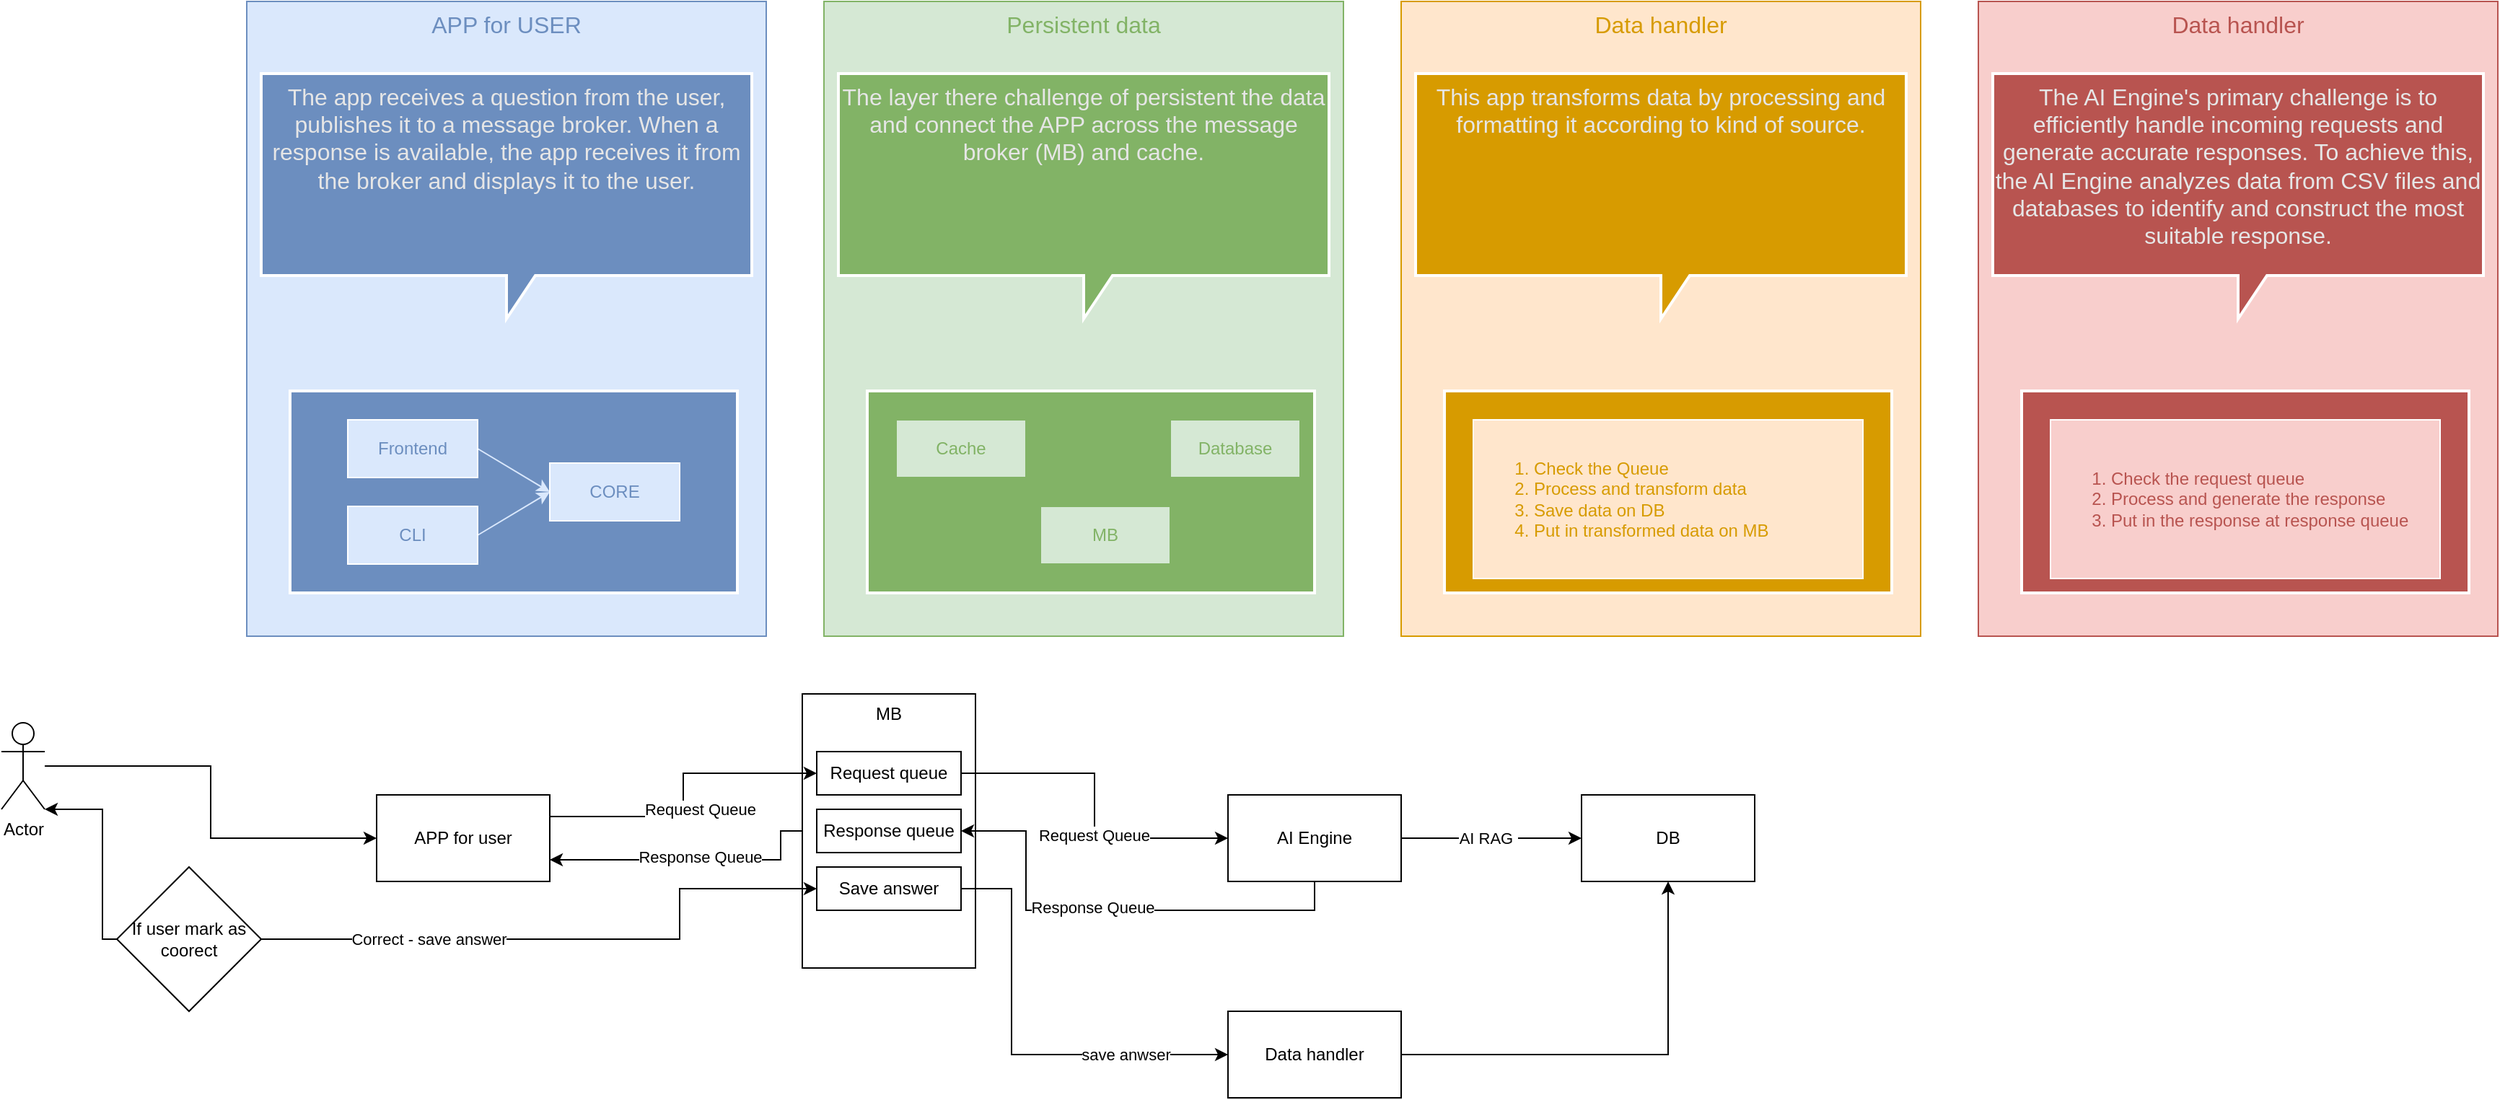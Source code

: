 <mxfile version="24.8.2">
  <diagram name="Page-1" id="_6Ou2vyIiJacVviFSDDl">
    <mxGraphModel dx="1861" dy="615" grid="1" gridSize="10" guides="1" tooltips="1" connect="1" arrows="1" fold="1" page="1" pageScale="1" pageWidth="850" pageHeight="1100" math="0" shadow="0">
      <root>
        <mxCell id="0" />
        <mxCell id="1" parent="0" />
        <mxCell id="4Rh9HGUH51ezD_pu8aO8-1" value="&lt;font color=&quot;#6c8ebf&quot; style=&quot;font-size: 16px;&quot;&gt;APP for USER&lt;/font&gt;" style="rounded=0;whiteSpace=wrap;html=1;verticalAlign=top;fillColor=#DAE8FC;strokeColor=#6C8EBF;" vertex="1" parent="1">
          <mxGeometry x="40" y="120" width="360" height="440" as="geometry" />
        </mxCell>
        <mxCell id="4Rh9HGUH51ezD_pu8aO8-2" value="&lt;span id=&quot;docs-internal-guid-0b733362-7fff-4ea3-4a3c-9b98c2995169&quot;&gt;&lt;p style=&quot;line-height:1.2;margin-top:0pt;margin-bottom:0pt;&quot; dir=&quot;ltr&quot;&gt;&lt;span style=&quot;font-size: 12pt; font-family: Arial, sans-serif; background-color: transparent; font-variant-numeric: normal; font-variant-east-asian: normal; font-variant-alternates: normal; font-variant-position: normal; font-variant-emoji: normal; vertical-align: baseline; white-space-collapse: preserve;&quot;&gt;&lt;font color=&quot;#e6e6e6&quot;&gt;The app receives a question from the user, publishes it to a message broker. When a response is available, the app receives it from the broker and displays it to the user.&lt;/font&gt;&lt;/span&gt;&lt;/p&gt;&lt;div&gt;&lt;span style=&quot;font-size: 12pt; font-family: Arial, sans-serif; background-color: transparent; font-variant-numeric: normal; font-variant-east-asian: normal; font-variant-alternates: normal; font-variant-position: normal; font-variant-emoji: normal; vertical-align: baseline; white-space-collapse: preserve;&quot;&gt;&lt;br&gt;&lt;/span&gt;&lt;/div&gt;&lt;/span&gt;" style="shape=callout;whiteSpace=wrap;html=1;perimeter=calloutPerimeter;fillColor=#6C8EBF;strokeColor=#FFFFFF;strokeWidth=2;verticalAlign=top;" vertex="1" parent="1">
          <mxGeometry x="50" y="170" width="340" height="170" as="geometry" />
        </mxCell>
        <mxCell id="4Rh9HGUH51ezD_pu8aO8-3" value="" style="rounded=0;whiteSpace=wrap;html=1;strokeColor=#FFFFFF;fillColor=#6C8EBF;strokeWidth=2;" vertex="1" parent="1">
          <mxGeometry x="70" y="390" width="310" height="140" as="geometry" />
        </mxCell>
        <mxCell id="4Rh9HGUH51ezD_pu8aO8-13" style="rounded=0;orthogonalLoop=1;jettySize=auto;html=1;entryX=0;entryY=0.5;entryDx=0;entryDy=0;exitX=1;exitY=0.5;exitDx=0;exitDy=0;strokeColor=#DAE8FC;" edge="1" parent="1" source="4Rh9HGUH51ezD_pu8aO8-4" target="4Rh9HGUH51ezD_pu8aO8-6">
          <mxGeometry relative="1" as="geometry" />
        </mxCell>
        <mxCell id="4Rh9HGUH51ezD_pu8aO8-4" value="Frontend" style="rounded=0;whiteSpace=wrap;html=1;fillColor=#DAE8FC;strokeColor=#FFFFFF;fontColor=#6C8EBF;" vertex="1" parent="1">
          <mxGeometry x="110" y="410" width="90" height="40" as="geometry" />
        </mxCell>
        <mxCell id="4Rh9HGUH51ezD_pu8aO8-14" style="rounded=0;orthogonalLoop=1;jettySize=auto;html=1;entryX=0;entryY=0.5;entryDx=0;entryDy=0;exitX=1;exitY=0.5;exitDx=0;exitDy=0;strokeColor=#DAE8FC;" edge="1" parent="1" source="4Rh9HGUH51ezD_pu8aO8-5" target="4Rh9HGUH51ezD_pu8aO8-6">
          <mxGeometry relative="1" as="geometry" />
        </mxCell>
        <mxCell id="4Rh9HGUH51ezD_pu8aO8-5" value="CLI" style="rounded=0;whiteSpace=wrap;html=1;fillColor=#DAE8FC;strokeColor=#FFFFFF;fontColor=#6C8EBF;" vertex="1" parent="1">
          <mxGeometry x="110" y="470" width="90" height="40" as="geometry" />
        </mxCell>
        <mxCell id="4Rh9HGUH51ezD_pu8aO8-6" value="CORE" style="rounded=0;whiteSpace=wrap;html=1;fillColor=#DAE8FC;strokeColor=#FFFFFF;fontColor=#6C8EBF;" vertex="1" parent="1">
          <mxGeometry x="250" y="440" width="90" height="40" as="geometry" />
        </mxCell>
        <mxCell id="4Rh9HGUH51ezD_pu8aO8-7" value="&lt;font color=&quot;#82b366&quot; style=&quot;font-size: 16px;&quot;&gt;Persistent data&lt;/font&gt;" style="rounded=0;whiteSpace=wrap;html=1;verticalAlign=top;fillColor=#d5e8d4;strokeColor=#82b366;" vertex="1" parent="1">
          <mxGeometry x="440" y="120" width="360" height="440" as="geometry" />
        </mxCell>
        <mxCell id="4Rh9HGUH51ezD_pu8aO8-8" value="&lt;span id=&quot;docs-internal-guid-0b733362-7fff-4ea3-4a3c-9b98c2995169&quot;&gt;&lt;font color=&quot;#e6e6e6&quot;&gt;&lt;p style=&quot;line-height:1.2;margin-top:0pt;margin-bottom:0pt;&quot; dir=&quot;ltr&quot;&gt;&lt;span id=&quot;docs-internal-guid-7b22f9f0-7fff-ddb9-b5e7-70d76967f449&quot;&gt;&lt;/span&gt;&lt;/p&gt;&lt;p style=&quot;line-height:1.2;margin-top:0pt;margin-bottom:0pt;&quot; dir=&quot;ltr&quot;&gt;&lt;span style=&quot;font-size: 12pt; font-family: Arial, sans-serif; background-color: transparent; font-weight: 400; font-style: normal; font-variant: normal; text-decoration: none; vertical-align: baseline; white-space: pre-wrap;&quot;&gt;The layer there challenge of persistent the data and connect the APP across the message broker (MB) and cache.&lt;/span&gt;&lt;/p&gt;&lt;/font&gt;&lt;/span&gt;" style="shape=callout;whiteSpace=wrap;html=1;perimeter=calloutPerimeter;fillColor=#82B366;strokeColor=#FFFFFF;strokeWidth=2;verticalAlign=top;" vertex="1" parent="1">
          <mxGeometry x="450" y="170" width="340" height="170" as="geometry" />
        </mxCell>
        <mxCell id="4Rh9HGUH51ezD_pu8aO8-9" value="" style="rounded=0;whiteSpace=wrap;html=1;strokeColor=#FFFFFF;fillColor=#82B366;strokeWidth=2;" vertex="1" parent="1">
          <mxGeometry x="470" y="390" width="310" height="140" as="geometry" />
        </mxCell>
        <mxCell id="4Rh9HGUH51ezD_pu8aO8-10" value="Cache" style="rounded=0;whiteSpace=wrap;html=1;fillColor=#d5e8d4;strokeColor=#82b366;fontColor=#82B366;" vertex="1" parent="1">
          <mxGeometry x="490" y="410" width="90" height="40" as="geometry" />
        </mxCell>
        <mxCell id="4Rh9HGUH51ezD_pu8aO8-11" value="MB" style="rounded=0;whiteSpace=wrap;html=1;fillColor=#d5e8d4;strokeColor=#82b366;fontColor=#82B366;" vertex="1" parent="1">
          <mxGeometry x="590" y="470" width="90" height="40" as="geometry" />
        </mxCell>
        <mxCell id="4Rh9HGUH51ezD_pu8aO8-12" value="Database" style="rounded=0;whiteSpace=wrap;html=1;fillColor=#d5e8d4;strokeColor=#82b366;fontColor=#82B366;" vertex="1" parent="1">
          <mxGeometry x="680" y="410" width="90" height="40" as="geometry" />
        </mxCell>
        <mxCell id="4Rh9HGUH51ezD_pu8aO8-15" value="&lt;font style=&quot;font-size: 16px;&quot;&gt;Data handler&lt;/font&gt;" style="rounded=0;whiteSpace=wrap;html=1;verticalAlign=top;fillColor=#ffe6cc;strokeColor=#d79b00;fontColor=#D79B00;" vertex="1" parent="1">
          <mxGeometry x="840" y="120" width="360" height="440" as="geometry" />
        </mxCell>
        <mxCell id="4Rh9HGUH51ezD_pu8aO8-16" value="&lt;span id=&quot;docs-internal-guid-0b733362-7fff-4ea3-4a3c-9b98c2995169&quot;&gt;&lt;font color=&quot;#e6e6e6&quot;&gt;&lt;p style=&quot;line-height:1.2;margin-top:0pt;margin-bottom:0pt;&quot; dir=&quot;ltr&quot;&gt;&lt;span id=&quot;docs-internal-guid-7b22f9f0-7fff-ddb9-b5e7-70d76967f449&quot;&gt;&lt;/span&gt;&lt;/p&gt;&lt;p style=&quot;line-height:1.2;margin-top:0pt;margin-bottom:0pt;&quot; dir=&quot;ltr&quot;&gt;&lt;span style=&quot;font-size: 12pt; font-family: Arial, sans-serif; background-color: transparent; font-weight: 400; font-style: normal; font-variant: normal; text-decoration: none; vertical-align: baseline; white-space: pre-wrap;&quot;&gt;This app transforms data by processing and formatting it according to kind of source.&lt;/span&gt;&lt;/p&gt;&lt;/font&gt;&lt;/span&gt;" style="shape=callout;whiteSpace=wrap;html=1;perimeter=calloutPerimeter;fillColor=#D79B00;strokeColor=#FFFFFF;strokeWidth=2;verticalAlign=top;" vertex="1" parent="1">
          <mxGeometry x="850" y="170" width="340" height="170" as="geometry" />
        </mxCell>
        <mxCell id="4Rh9HGUH51ezD_pu8aO8-17" value="" style="rounded=0;whiteSpace=wrap;html=1;strokeColor=#FFFFFF;fillColor=#D79B00;strokeWidth=2;" vertex="1" parent="1">
          <mxGeometry x="870" y="390" width="310" height="140" as="geometry" />
        </mxCell>
        <mxCell id="4Rh9HGUH51ezD_pu8aO8-18" value="&lt;ol&gt;&lt;li&gt;Check the Queue&lt;/li&gt;&lt;li&gt;Process and transform data&lt;/li&gt;&lt;li&gt;Save data on DB&lt;/li&gt;&lt;li&gt;Put in transformed data on MB&amp;nbsp;&lt;/li&gt;&lt;/ol&gt;" style="rounded=0;whiteSpace=wrap;html=1;fillColor=#ffe6cc;strokeColor=#FFFFFF;align=left;fontColor=#D79B00;" vertex="1" parent="1">
          <mxGeometry x="890" y="410" width="270" height="110" as="geometry" />
        </mxCell>
        <mxCell id="4Rh9HGUH51ezD_pu8aO8-21" value="&lt;font style=&quot;font-size: 16px;&quot;&gt;Data handler&lt;/font&gt;" style="rounded=0;whiteSpace=wrap;html=1;verticalAlign=top;fillColor=#f8cecc;strokeColor=#b85450;fontColor=#B85450;" vertex="1" parent="1">
          <mxGeometry x="1240" y="120" width="360" height="440" as="geometry" />
        </mxCell>
        <mxCell id="4Rh9HGUH51ezD_pu8aO8-22" value="&lt;span id=&quot;docs-internal-guid-0b733362-7fff-4ea3-4a3c-9b98c2995169&quot;&gt;&lt;font color=&quot;#e6e6e6&quot;&gt;&lt;p style=&quot;line-height:1.2;margin-top:0pt;margin-bottom:0pt;&quot; dir=&quot;ltr&quot;&gt;&lt;span id=&quot;docs-internal-guid-7b22f9f0-7fff-ddb9-b5e7-70d76967f449&quot;&gt;&lt;/span&gt;&lt;/p&gt;&lt;p style=&quot;line-height:1.2;margin-top:0pt;margin-bottom:0pt;&quot; dir=&quot;ltr&quot;&gt;&lt;span style=&quot;font-size: 12pt; font-family: Arial, sans-serif; background-color: transparent; font-weight: 400; font-style: normal; font-variant: normal; text-decoration: none; vertical-align: baseline; white-space: pre-wrap;&quot;&gt;The AI Engine&#39;s primary challenge is to efficiently handle incoming requests and generate accurate responses. To achieve this, the AI Engine analyzes data from CSV files and databases to identify and construct the most suitable response.&lt;/span&gt;&lt;/p&gt;&lt;/font&gt;&lt;/span&gt;" style="shape=callout;whiteSpace=wrap;html=1;perimeter=calloutPerimeter;fillColor=#B85450;strokeColor=#FFFFFF;strokeWidth=2;verticalAlign=top;" vertex="1" parent="1">
          <mxGeometry x="1250" y="170" width="340" height="170" as="geometry" />
        </mxCell>
        <mxCell id="4Rh9HGUH51ezD_pu8aO8-23" value="" style="rounded=0;whiteSpace=wrap;html=1;strokeColor=#FFFFFF;fillColor=#B85450;strokeWidth=2;" vertex="1" parent="1">
          <mxGeometry x="1270" y="390" width="310" height="140" as="geometry" />
        </mxCell>
        <mxCell id="4Rh9HGUH51ezD_pu8aO8-24" value="&lt;ol&gt;&lt;li&gt;Check the request queue&lt;/li&gt;&lt;li&gt;Process and generate the response&lt;/li&gt;&lt;li&gt;Put in the response at response queue&lt;/li&gt;&lt;/ol&gt;" style="rounded=0;whiteSpace=wrap;html=1;fillColor=#f8cecc;strokeColor=#FFFFFF;align=left;fontColor=#B85450;" vertex="1" parent="1">
          <mxGeometry x="1290" y="410" width="270" height="110" as="geometry" />
        </mxCell>
        <mxCell id="4Rh9HGUH51ezD_pu8aO8-25" value="APP for user" style="rounded=0;whiteSpace=wrap;html=1;" vertex="1" parent="1">
          <mxGeometry x="130" y="670" width="120" height="60" as="geometry" />
        </mxCell>
        <mxCell id="4Rh9HGUH51ezD_pu8aO8-37" style="edgeStyle=orthogonalEdgeStyle;rounded=0;orthogonalLoop=1;jettySize=auto;html=1;entryX=1;entryY=0.75;entryDx=0;entryDy=0;exitX=0;exitY=0.5;exitDx=0;exitDy=0;" edge="1" parent="1" source="4Rh9HGUH51ezD_pu8aO8-52" target="4Rh9HGUH51ezD_pu8aO8-25">
          <mxGeometry relative="1" as="geometry">
            <Array as="points">
              <mxPoint x="410" y="695" />
              <mxPoint x="410" y="715" />
            </Array>
          </mxGeometry>
        </mxCell>
        <mxCell id="4Rh9HGUH51ezD_pu8aO8-38" value="Response Queue" style="edgeLabel;html=1;align=center;verticalAlign=middle;resizable=0;points=[];" vertex="1" connectable="0" parent="4Rh9HGUH51ezD_pu8aO8-37">
          <mxGeometry x="-0.009" y="-2" relative="1" as="geometry">
            <mxPoint as="offset" />
          </mxGeometry>
        </mxCell>
        <mxCell id="4Rh9HGUH51ezD_pu8aO8-26" value="MB" style="rounded=0;whiteSpace=wrap;html=1;verticalAlign=top;" vertex="1" parent="1">
          <mxGeometry x="425" y="600" width="120" height="190" as="geometry" />
        </mxCell>
        <mxCell id="4Rh9HGUH51ezD_pu8aO8-35" style="edgeStyle=orthogonalEdgeStyle;rounded=0;orthogonalLoop=1;jettySize=auto;html=1;entryX=1;entryY=0.5;entryDx=0;entryDy=0;" edge="1" parent="1" source="4Rh9HGUH51ezD_pu8aO8-29" target="4Rh9HGUH51ezD_pu8aO8-52">
          <mxGeometry relative="1" as="geometry">
            <Array as="points">
              <mxPoint x="780" y="750" />
              <mxPoint x="580" y="750" />
              <mxPoint x="580" y="695" />
            </Array>
          </mxGeometry>
        </mxCell>
        <mxCell id="4Rh9HGUH51ezD_pu8aO8-36" value="Response Queue" style="edgeLabel;html=1;align=center;verticalAlign=middle;resizable=0;points=[];" vertex="1" connectable="0" parent="4Rh9HGUH51ezD_pu8aO8-35">
          <mxGeometry x="0.086" y="-2" relative="1" as="geometry">
            <mxPoint as="offset" />
          </mxGeometry>
        </mxCell>
        <mxCell id="4Rh9HGUH51ezD_pu8aO8-40" value="" style="edgeStyle=orthogonalEdgeStyle;rounded=0;orthogonalLoop=1;jettySize=auto;html=1;" edge="1" parent="1" source="4Rh9HGUH51ezD_pu8aO8-29" target="4Rh9HGUH51ezD_pu8aO8-39">
          <mxGeometry relative="1" as="geometry" />
        </mxCell>
        <mxCell id="4Rh9HGUH51ezD_pu8aO8-41" value="AI RAG&amp;nbsp;" style="edgeLabel;html=1;align=center;verticalAlign=middle;resizable=0;points=[];" vertex="1" connectable="0" parent="4Rh9HGUH51ezD_pu8aO8-40">
          <mxGeometry x="0.15" y="-1" relative="1" as="geometry">
            <mxPoint x="-12" y="-1" as="offset" />
          </mxGeometry>
        </mxCell>
        <mxCell id="4Rh9HGUH51ezD_pu8aO8-29" value="AI Engine" style="rounded=0;whiteSpace=wrap;html=1;" vertex="1" parent="1">
          <mxGeometry x="720" y="670" width="120" height="60" as="geometry" />
        </mxCell>
        <mxCell id="4Rh9HGUH51ezD_pu8aO8-39" value="DB" style="rounded=0;whiteSpace=wrap;html=1;" vertex="1" parent="1">
          <mxGeometry x="965" y="670" width="120" height="60" as="geometry" />
        </mxCell>
        <mxCell id="4Rh9HGUH51ezD_pu8aO8-48" style="edgeStyle=orthogonalEdgeStyle;rounded=0;orthogonalLoop=1;jettySize=auto;html=1;entryX=0;entryY=0.5;entryDx=0;entryDy=0;" edge="1" parent="1" source="4Rh9HGUH51ezD_pu8aO8-42" target="4Rh9HGUH51ezD_pu8aO8-53">
          <mxGeometry relative="1" as="geometry">
            <Array as="points">
              <mxPoint x="340" y="770" />
              <mxPoint x="340" y="735" />
            </Array>
          </mxGeometry>
        </mxCell>
        <mxCell id="4Rh9HGUH51ezD_pu8aO8-49" value="Correct - save answer" style="edgeLabel;html=1;align=center;verticalAlign=middle;resizable=0;points=[];" vertex="1" connectable="0" parent="4Rh9HGUH51ezD_pu8aO8-48">
          <mxGeometry x="-0.448" relative="1" as="geometry">
            <mxPoint as="offset" />
          </mxGeometry>
        </mxCell>
        <mxCell id="4Rh9HGUH51ezD_pu8aO8-42" value="If user mark as coorect" style="rhombus;whiteSpace=wrap;html=1;rounded=0;" vertex="1" parent="1">
          <mxGeometry x="-50" y="720" width="100" height="100" as="geometry" />
        </mxCell>
        <mxCell id="4Rh9HGUH51ezD_pu8aO8-45" style="edgeStyle=orthogonalEdgeStyle;rounded=0;orthogonalLoop=1;jettySize=auto;html=1;entryX=0;entryY=0.5;entryDx=0;entryDy=0;" edge="1" parent="1" source="4Rh9HGUH51ezD_pu8aO8-44" target="4Rh9HGUH51ezD_pu8aO8-25">
          <mxGeometry relative="1" as="geometry" />
        </mxCell>
        <mxCell id="4Rh9HGUH51ezD_pu8aO8-44" value="Actor" style="shape=umlActor;verticalLabelPosition=bottom;verticalAlign=top;html=1;outlineConnect=0;" vertex="1" parent="1">
          <mxGeometry x="-130" y="620" width="30" height="60" as="geometry" />
        </mxCell>
        <mxCell id="4Rh9HGUH51ezD_pu8aO8-47" style="edgeStyle=orthogonalEdgeStyle;rounded=0;orthogonalLoop=1;jettySize=auto;html=1;exitX=0;exitY=0.5;exitDx=0;exitDy=0;entryX=1;entryY=1;entryDx=0;entryDy=0;entryPerimeter=0;" edge="1" parent="1" source="4Rh9HGUH51ezD_pu8aO8-42" target="4Rh9HGUH51ezD_pu8aO8-44">
          <mxGeometry relative="1" as="geometry">
            <Array as="points">
              <mxPoint x="-60" y="770" />
              <mxPoint x="-60" y="680" />
            </Array>
          </mxGeometry>
        </mxCell>
        <mxCell id="4Rh9HGUH51ezD_pu8aO8-56" style="edgeStyle=orthogonalEdgeStyle;rounded=0;orthogonalLoop=1;jettySize=auto;html=1;entryX=0.5;entryY=1;entryDx=0;entryDy=0;" edge="1" parent="1" source="4Rh9HGUH51ezD_pu8aO8-50" target="4Rh9HGUH51ezD_pu8aO8-39">
          <mxGeometry relative="1" as="geometry" />
        </mxCell>
        <mxCell id="4Rh9HGUH51ezD_pu8aO8-50" value="Data handler" style="rounded=0;whiteSpace=wrap;html=1;" vertex="1" parent="1">
          <mxGeometry x="720" y="820" width="120" height="60" as="geometry" />
        </mxCell>
        <mxCell id="4Rh9HGUH51ezD_pu8aO8-51" value="Request queue" style="rounded=0;whiteSpace=wrap;html=1;" vertex="1" parent="1">
          <mxGeometry x="435" y="640" width="100" height="30" as="geometry" />
        </mxCell>
        <mxCell id="4Rh9HGUH51ezD_pu8aO8-52" value="Response queue" style="rounded=0;whiteSpace=wrap;html=1;" vertex="1" parent="1">
          <mxGeometry x="435" y="680" width="100" height="30" as="geometry" />
        </mxCell>
        <mxCell id="4Rh9HGUH51ezD_pu8aO8-54" style="edgeStyle=orthogonalEdgeStyle;rounded=0;orthogonalLoop=1;jettySize=auto;html=1;exitX=1;exitY=0.5;exitDx=0;exitDy=0;entryX=0;entryY=0.5;entryDx=0;entryDy=0;" edge="1" parent="1" source="4Rh9HGUH51ezD_pu8aO8-53" target="4Rh9HGUH51ezD_pu8aO8-50">
          <mxGeometry relative="1" as="geometry">
            <Array as="points">
              <mxPoint x="570" y="735" />
              <mxPoint x="570" y="850" />
            </Array>
          </mxGeometry>
        </mxCell>
        <mxCell id="4Rh9HGUH51ezD_pu8aO8-55" value="save anwser" style="edgeLabel;html=1;align=center;verticalAlign=middle;resizable=0;points=[];" vertex="1" connectable="0" parent="4Rh9HGUH51ezD_pu8aO8-54">
          <mxGeometry x="0.179" y="2" relative="1" as="geometry">
            <mxPoint x="52" y="2" as="offset" />
          </mxGeometry>
        </mxCell>
        <mxCell id="4Rh9HGUH51ezD_pu8aO8-53" value="Save answer" style="rounded=0;whiteSpace=wrap;html=1;" vertex="1" parent="1">
          <mxGeometry x="435" y="720" width="100" height="30" as="geometry" />
        </mxCell>
        <mxCell id="4Rh9HGUH51ezD_pu8aO8-33" style="edgeStyle=orthogonalEdgeStyle;rounded=0;orthogonalLoop=1;jettySize=auto;html=1;entryX=0;entryY=0.5;entryDx=0;entryDy=0;exitX=1;exitY=0.5;exitDx=0;exitDy=0;" edge="1" parent="1" source="4Rh9HGUH51ezD_pu8aO8-51" target="4Rh9HGUH51ezD_pu8aO8-29">
          <mxGeometry relative="1" as="geometry" />
        </mxCell>
        <mxCell id="4Rh9HGUH51ezD_pu8aO8-34" value="Request Queue" style="edgeLabel;html=1;align=center;verticalAlign=middle;resizable=0;points=[];" vertex="1" connectable="0" parent="4Rh9HGUH51ezD_pu8aO8-33">
          <mxGeometry x="0.177" y="-1" relative="1" as="geometry">
            <mxPoint as="offset" />
          </mxGeometry>
        </mxCell>
        <mxCell id="4Rh9HGUH51ezD_pu8aO8-27" value="" style="rounded=0;orthogonalLoop=1;jettySize=auto;html=1;entryX=0;entryY=0.5;entryDx=0;entryDy=0;edgeStyle=orthogonalEdgeStyle;exitX=1;exitY=0.25;exitDx=0;exitDy=0;" edge="1" parent="1" source="4Rh9HGUH51ezD_pu8aO8-25" target="4Rh9HGUH51ezD_pu8aO8-51">
          <mxGeometry relative="1" as="geometry" />
        </mxCell>
        <mxCell id="4Rh9HGUH51ezD_pu8aO8-28" value="Request Queue" style="edgeLabel;html=1;align=center;verticalAlign=middle;resizable=0;points=[];" vertex="1" connectable="0" parent="4Rh9HGUH51ezD_pu8aO8-27">
          <mxGeometry x="0.476" relative="1" as="geometry">
            <mxPoint x="-25" y="25" as="offset" />
          </mxGeometry>
        </mxCell>
      </root>
    </mxGraphModel>
  </diagram>
</mxfile>
